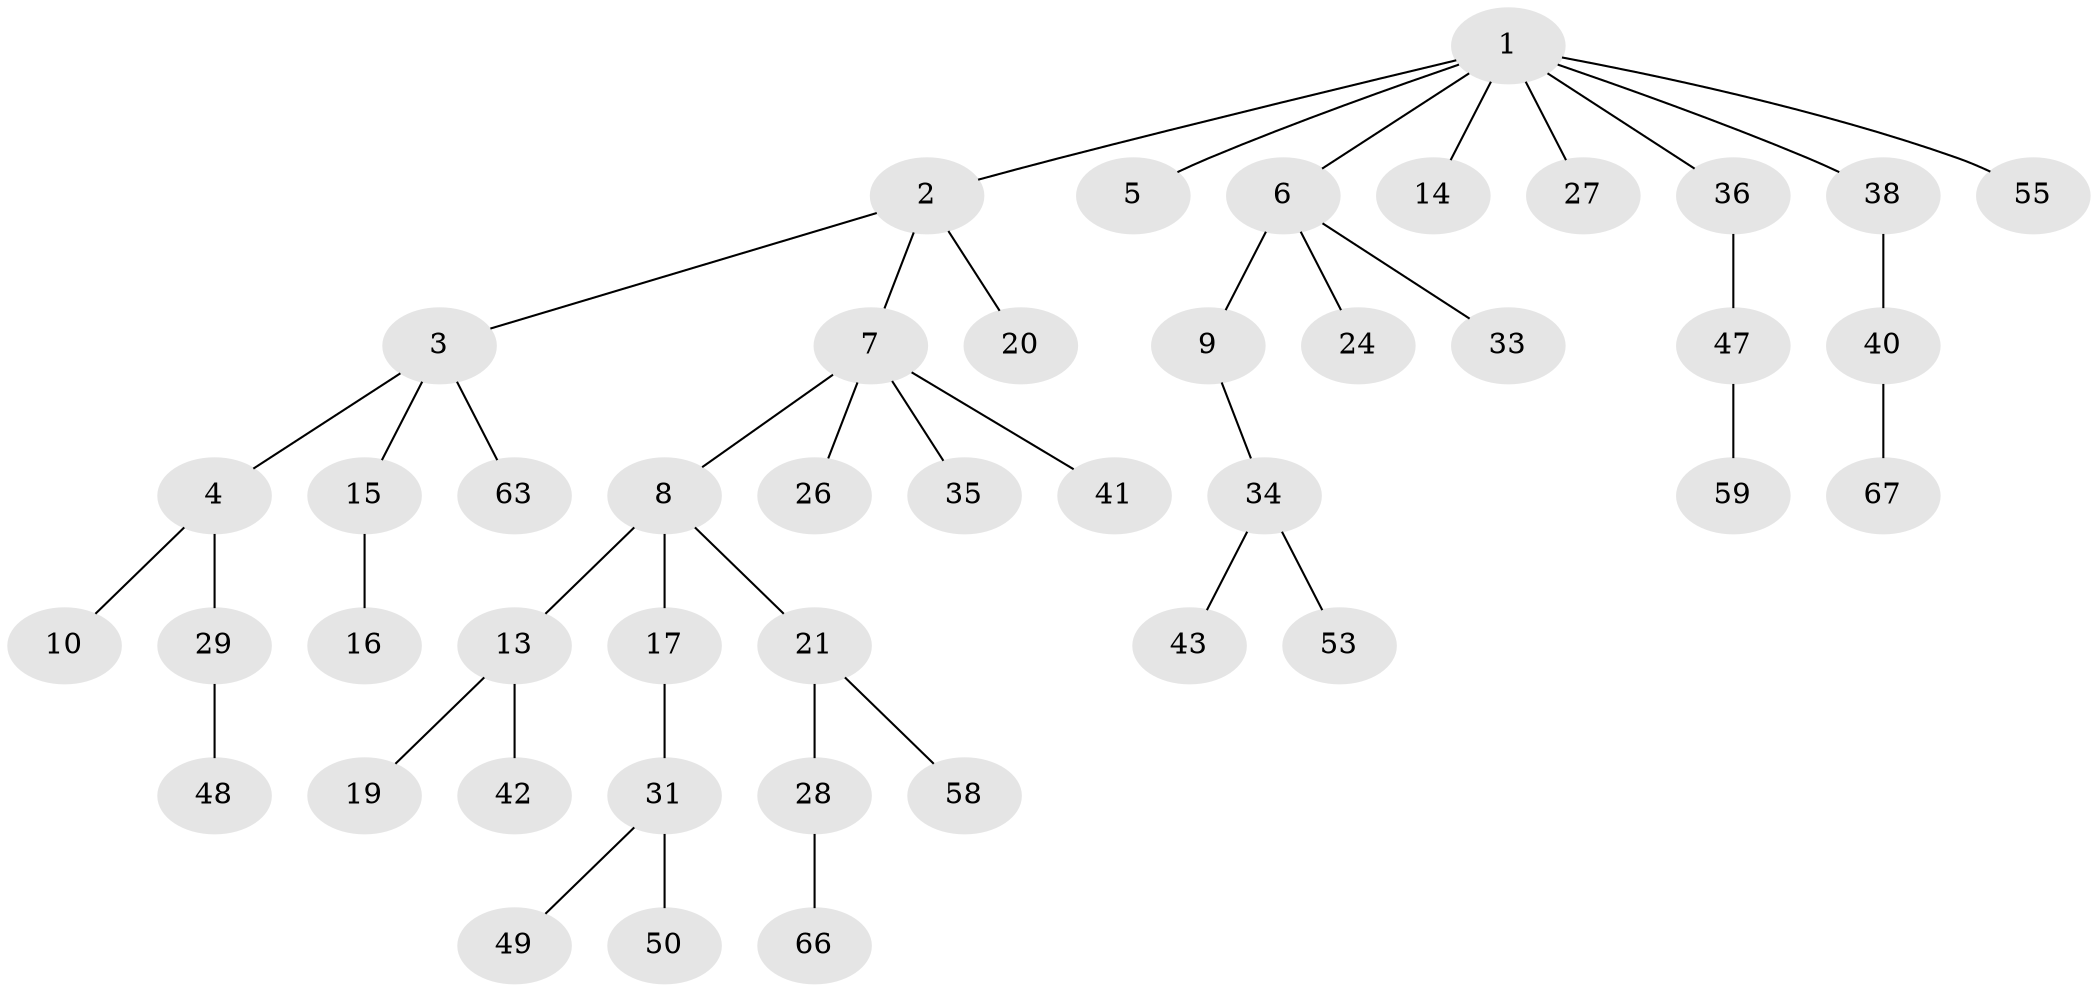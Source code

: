 // Generated by graph-tools (version 1.1) at 2025/52/02/27/25 19:52:12]
// undirected, 44 vertices, 43 edges
graph export_dot {
graph [start="1"]
  node [color=gray90,style=filled];
  1 [super="+23"];
  2 [super="+57"];
  3 [super="+11"];
  4 [super="+18"];
  5 [super="+65"];
  6 [super="+12"];
  7 [super="+25"];
  8 [super="+32"];
  9;
  10;
  13 [super="+22"];
  14;
  15 [super="+45"];
  16;
  17 [super="+60"];
  19;
  20 [super="+52"];
  21 [super="+30"];
  24;
  26 [super="+61"];
  27;
  28 [super="+56"];
  29 [super="+39"];
  31 [super="+37"];
  33;
  34 [super="+44"];
  35;
  36;
  38 [super="+51"];
  40;
  41;
  42 [super="+46"];
  43;
  47 [super="+54"];
  48;
  49 [super="+62"];
  50;
  53;
  55;
  58 [super="+64"];
  59;
  63;
  66;
  67;
  1 -- 2;
  1 -- 5;
  1 -- 6;
  1 -- 14;
  1 -- 27;
  1 -- 36;
  1 -- 38;
  1 -- 55;
  2 -- 3;
  2 -- 7;
  2 -- 20;
  3 -- 4;
  3 -- 63;
  3 -- 15;
  4 -- 10;
  4 -- 29;
  6 -- 9;
  6 -- 24;
  6 -- 33;
  7 -- 8;
  7 -- 35;
  7 -- 41;
  7 -- 26;
  8 -- 13;
  8 -- 17;
  8 -- 21;
  9 -- 34;
  13 -- 19;
  13 -- 42;
  15 -- 16;
  17 -- 31;
  21 -- 28;
  21 -- 58;
  28 -- 66;
  29 -- 48;
  31 -- 49;
  31 -- 50;
  34 -- 43;
  34 -- 53;
  36 -- 47;
  38 -- 40;
  40 -- 67;
  47 -- 59;
}
